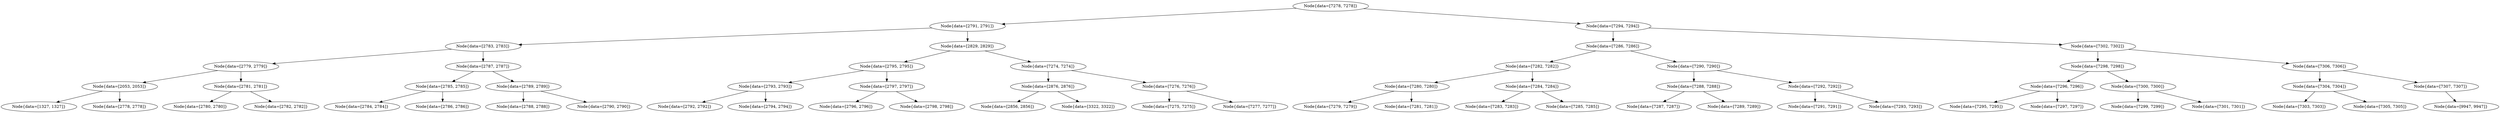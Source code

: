 digraph G{
1653379713 [label="Node{data=[7278, 7278]}"]
1653379713 -> 1067883237
1067883237 [label="Node{data=[2791, 2791]}"]
1067883237 -> 738547225
738547225 [label="Node{data=[2783, 2783]}"]
738547225 -> 266621752
266621752 [label="Node{data=[2779, 2779]}"]
266621752 -> 167428319
167428319 [label="Node{data=[2053, 2053]}"]
167428319 -> 33559223
33559223 [label="Node{data=[1327, 1327]}"]
167428319 -> 70465904
70465904 [label="Node{data=[2778, 2778]}"]
266621752 -> 702793565
702793565 [label="Node{data=[2781, 2781]}"]
702793565 -> 1983907462
1983907462 [label="Node{data=[2780, 2780]}"]
702793565 -> 1960261459
1960261459 [label="Node{data=[2782, 2782]}"]
738547225 -> 1764915200
1764915200 [label="Node{data=[2787, 2787]}"]
1764915200 -> 1591509844
1591509844 [label="Node{data=[2785, 2785]}"]
1591509844 -> 685689407
685689407 [label="Node{data=[2784, 2784]}"]
1591509844 -> 1702759896
1702759896 [label="Node{data=[2786, 2786]}"]
1764915200 -> 527866639
527866639 [label="Node{data=[2789, 2789]}"]
527866639 -> 621444502
621444502 [label="Node{data=[2788, 2788]}"]
527866639 -> 2069615674
2069615674 [label="Node{data=[2790, 2790]}"]
1067883237 -> 1851655748
1851655748 [label="Node{data=[2829, 2829]}"]
1851655748 -> 1163609699
1163609699 [label="Node{data=[2795, 2795]}"]
1163609699 -> 860583315
860583315 [label="Node{data=[2793, 2793]}"]
860583315 -> 370445764
370445764 [label="Node{data=[2792, 2792]}"]
860583315 -> 149345636
149345636 [label="Node{data=[2794, 2794]}"]
1163609699 -> 395436613
395436613 [label="Node{data=[2797, 2797]}"]
395436613 -> 2132732617
2132732617 [label="Node{data=[2796, 2796]}"]
395436613 -> 1297494595
1297494595 [label="Node{data=[2798, 2798]}"]
1851655748 -> 1931838328
1931838328 [label="Node{data=[7274, 7274]}"]
1931838328 -> 1799275667
1799275667 [label="Node{data=[2876, 2876]}"]
1799275667 -> 1677603743
1677603743 [label="Node{data=[2856, 2856]}"]
1799275667 -> 533123465
533123465 [label="Node{data=[3322, 3322]}"]
1931838328 -> 1084735306
1084735306 [label="Node{data=[7276, 7276]}"]
1084735306 -> 1570824593
1570824593 [label="Node{data=[7275, 7275]}"]
1084735306 -> 1330664305
1330664305 [label="Node{data=[7277, 7277]}"]
1653379713 -> 1723042187
1723042187 [label="Node{data=[7294, 7294]}"]
1723042187 -> 454240248
454240248 [label="Node{data=[7286, 7286]}"]
454240248 -> 1097195874
1097195874 [label="Node{data=[7282, 7282]}"]
1097195874 -> 207874532
207874532 [label="Node{data=[7280, 7280]}"]
207874532 -> 1994835506
1994835506 [label="Node{data=[7279, 7279]}"]
207874532 -> 1950876657
1950876657 [label="Node{data=[7281, 7281]}"]
1097195874 -> 449348331
449348331 [label="Node{data=[7284, 7284]}"]
449348331 -> 167208095
167208095 [label="Node{data=[7283, 7283]}"]
449348331 -> 1231086789
1231086789 [label="Node{data=[7285, 7285]}"]
454240248 -> 2105749907
2105749907 [label="Node{data=[7290, 7290]}"]
2105749907 -> 587344658
587344658 [label="Node{data=[7288, 7288]}"]
587344658 -> 291729521
291729521 [label="Node{data=[7287, 7287]}"]
587344658 -> 1600911444
1600911444 [label="Node{data=[7289, 7289]}"]
2105749907 -> 998266243
998266243 [label="Node{data=[7292, 7292]}"]
998266243 -> 157852506
157852506 [label="Node{data=[7291, 7291]}"]
998266243 -> 58899198
58899198 [label="Node{data=[7293, 7293]}"]
1723042187 -> 53169026
53169026 [label="Node{data=[7302, 7302]}"]
53169026 -> 985541161
985541161 [label="Node{data=[7298, 7298]}"]
985541161 -> 1988115543
1988115543 [label="Node{data=[7296, 7296]}"]
1988115543 -> 1623407923
1623407923 [label="Node{data=[7295, 7295]}"]
1988115543 -> 971836914
971836914 [label="Node{data=[7297, 7297]}"]
985541161 -> 1917425540
1917425540 [label="Node{data=[7300, 7300]}"]
1917425540 -> 98332446
98332446 [label="Node{data=[7299, 7299]}"]
1917425540 -> 2081415219
2081415219 [label="Node{data=[7301, 7301]}"]
53169026 -> 761061597
761061597 [label="Node{data=[7306, 7306]}"]
761061597 -> 320317253
320317253 [label="Node{data=[7304, 7304]}"]
320317253 -> 1968541350
1968541350 [label="Node{data=[7303, 7303]}"]
320317253 -> 1993930311
1993930311 [label="Node{data=[7305, 7305]}"]
761061597 -> 1011399241
1011399241 [label="Node{data=[7307, 7307]}"]
1011399241 -> 306913034
306913034 [label="Node{data=[9947, 9947]}"]
}